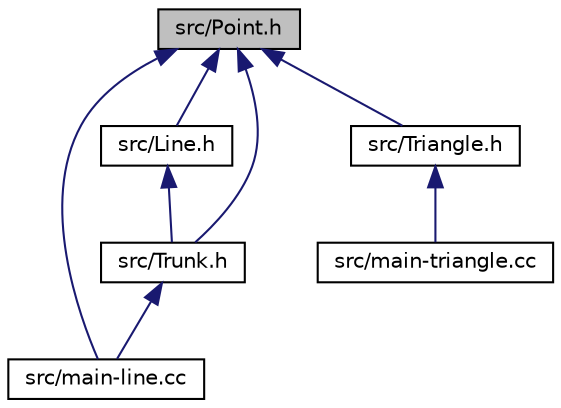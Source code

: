 digraph "src/Point.h"
{
 // LATEX_PDF_SIZE
  edge [fontname="Helvetica",fontsize="10",labelfontname="Helvetica",labelfontsize="10"];
  node [fontname="Helvetica",fontsize="10",shape=record];
  Node2 [label="src/Point.h",height=0.2,width=0.4,color="black", fillcolor="grey75", style="filled", fontcolor="black",tooltip="Definition of the Point struct."];
  Node2 -> Node3 [dir="back",color="midnightblue",fontsize="10",style="solid"];
  Node3 [label="src/main-line.cc",height=0.2,width=0.4,color="black", fillcolor="white", style="filled",URL="$main-line_8cc.html",tooltip="This is main."];
  Node2 -> Node4 [dir="back",color="midnightblue",fontsize="10",style="solid"];
  Node4 [label="src/Line.h",height=0.2,width=0.4,color="black", fillcolor="white", style="filled",URL="$_line_8h.html",tooltip="Definition of the Line class."];
  Node4 -> Node5 [dir="back",color="midnightblue",fontsize="10",style="solid"];
  Node5 [label="src/Trunk.h",height=0.2,width=0.4,color="black", fillcolor="white", style="filled",URL="$_trunk_8h.html",tooltip="definition of the Trunk class"];
  Node5 -> Node3 [dir="back",color="midnightblue",fontsize="10",style="solid"];
  Node2 -> Node5 [dir="back",color="midnightblue",fontsize="10",style="solid"];
  Node2 -> Node6 [dir="back",color="midnightblue",fontsize="10",style="solid"];
  Node6 [label="src/Triangle.h",height=0.2,width=0.4,color="black", fillcolor="white", style="filled",URL="$_triangle_8h.html",tooltip="definition of the Triangle class"];
  Node6 -> Node7 [dir="back",color="midnightblue",fontsize="10",style="solid"];
  Node7 [label="src/main-triangle.cc",height=0.2,width=0.4,color="black", fillcolor="white", style="filled",URL="$main-triangle_8cc.html",tooltip=" "];
}
